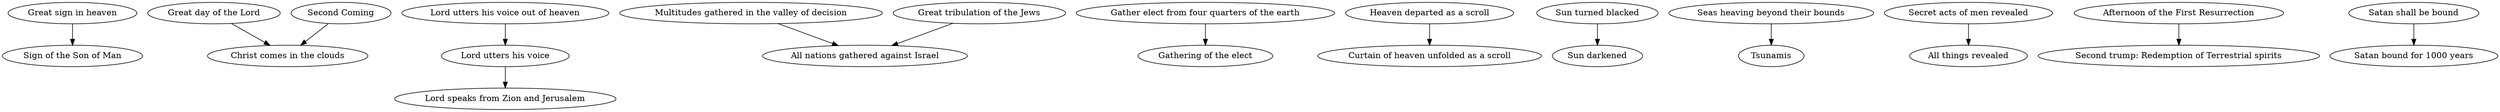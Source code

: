 # List of signs that I believe are synonyms.
#
# My reasoning for considering two signs as synonyms
# is documented elsewhere. This list is used to 
# programatically simplify the full graph by 
# collapsing synonyms.
#
# In each (a -> b) pair, the sign on the left will
# be replaced in the graph by the sign on the right.

digraph {
  "Great sign in heaven" -> "Sign of the Son of Man"

  # D&C 34:7-8
  "Great day of the Lord" -> "Christ comes in the clouds"

  "Second Coming" -> "Christ comes in the clouds"

  "Lord utters his voice out of heaven" -> "Lord utters his voice"
  "Lord utters his voice" -> "Lord speaks from Zion and Jerusalem"

  "Multitudes gathered in the valley of decision" -> "All nations gathered against Israel"

  # D&C 84:2
  # "Christ visits New Jerusalem" doesn't exist in the graph so the script blows up.
  # I just want to rename it, because "Christ visits New Jerusalem" is easier to
  # understand than "Christ stands on Mount Zion". Not everyone knows what
  # Mount Zion is, and they may confuse it with the prophecy about Christ standing
  # on the Mount of Olives.
  # "Christ stands on Mount Zion" -> "Christ visits New Jerusalem"

  "Great tribulation of the Jews" -> "All nations gathered against Israel"

  "Gather elect from four quarters of the earth" -> "Gathering of the elect"

  "Heaven departed as a scroll" -> "Curtain of heaven unfolded as a scroll"

  "Sun turned blacked" -> "Sun darkened"

  "Seas heaving beyond their bounds" -> "Tsunamis"

  "Secret acts of men revealed" -> "All things revealed"

  "Afternoon of the First Resurrection" -> "Second trump: Redemption of Terrestrial spirits"
  "Satan shall be bound" -> "Satan bound for 1000 years"
}
